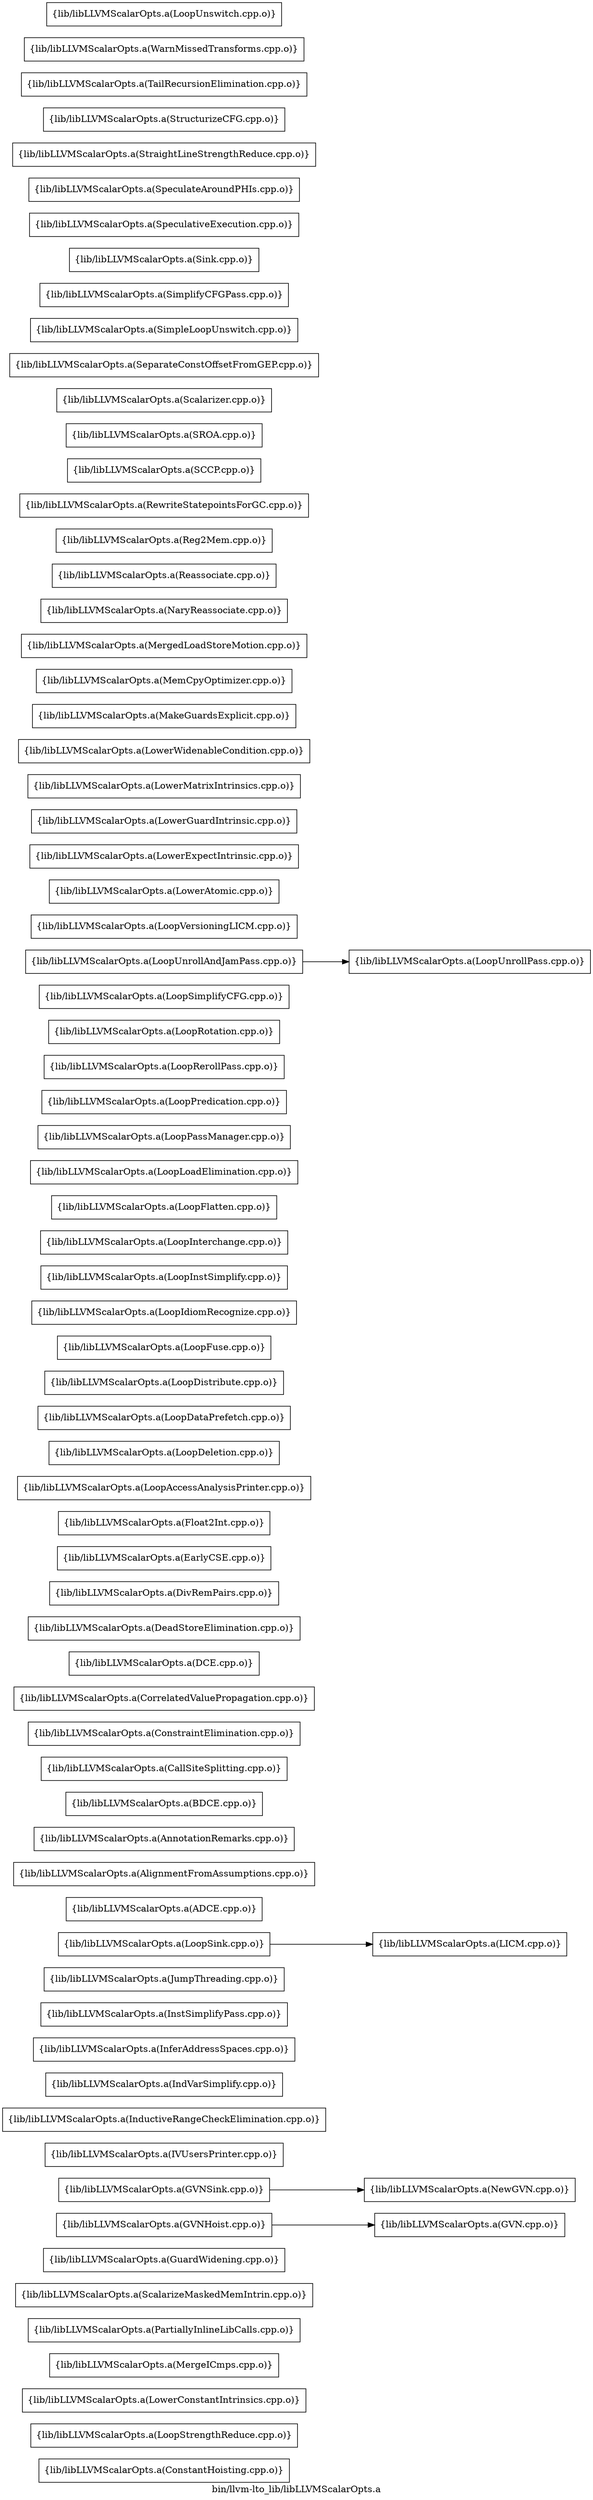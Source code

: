 digraph "bin/llvm-lto_lib/libLLVMScalarOpts.a" {
	label="bin/llvm-lto_lib/libLLVMScalarOpts.a";
	rankdir=LR;

	Node0x55f14bf04d68 [shape=record,shape=box,group=0,label="{lib/libLLVMScalarOpts.a(ConstantHoisting.cpp.o)}"];
	Node0x55f14bf254c8 [shape=record,shape=box,group=0,label="{lib/libLLVMScalarOpts.a(LoopStrengthReduce.cpp.o)}"];
	Node0x55f14bf13868 [shape=record,shape=box,group=0,label="{lib/libLLVMScalarOpts.a(LowerConstantIntrinsics.cpp.o)}"];
	Node0x55f14bf20c48 [shape=record,shape=box,group=0,label="{lib/libLLVMScalarOpts.a(MergeICmps.cpp.o)}"];
	Node0x55f14bf2b058 [shape=record,shape=box,group=0,label="{lib/libLLVMScalarOpts.a(PartiallyInlineLibCalls.cpp.o)}"];
	Node0x55f14bf092c8 [shape=record,shape=box,group=0,label="{lib/libLLVMScalarOpts.a(ScalarizeMaskedMemIntrin.cpp.o)}"];
	Node0x55f14bf05d58 [shape=record,shape=box,group=0,label="{lib/libLLVMScalarOpts.a(GuardWidening.cpp.o)}"];
	Node0x55f14bf06528 [shape=record,shape=box,group=0,label="{lib/libLLVMScalarOpts.a(GVN.cpp.o)}"];
	Node0x55f14bf06ca8 [shape=record,shape=box,group=0,label="{lib/libLLVMScalarOpts.a(GVNHoist.cpp.o)}"];
	Node0x55f14bf06ca8 -> Node0x55f14bf06528;
	Node0x55f14bf0c1f8 [shape=record,shape=box,group=0,label="{lib/libLLVMScalarOpts.a(GVNSink.cpp.o)}"];
	Node0x55f14bf0c1f8 -> Node0x55f14bf22228;
	Node0x55f14bf0cdd8 [shape=record,shape=box,group=0,label="{lib/libLLVMScalarOpts.a(IVUsersPrinter.cpp.o)}"];
	Node0x55f14bf0d198 [shape=record,shape=box,group=0,label="{lib/libLLVMScalarOpts.a(InductiveRangeCheckElimination.cpp.o)}"];
	Node0x55f14bf0df08 [shape=record,shape=box,group=0,label="{lib/libLLVMScalarOpts.a(IndVarSimplify.cpp.o)}"];
	Node0x55f14bf0dfa8 [shape=record,shape=box,group=0,label="{lib/libLLVMScalarOpts.a(InferAddressSpaces.cpp.o)}"];
	Node0x55f14bf0e4f8 [shape=record,shape=box,group=0,label="{lib/libLLVMScalarOpts.a(InstSimplifyPass.cpp.o)}"];
	Node0x55f14bf0a0d8 [shape=record,shape=box,group=0,label="{lib/libLLVMScalarOpts.a(JumpThreading.cpp.o)}"];
	Node0x55f14bf0a2b8 [shape=record,shape=box,group=0,label="{lib/libLLVMScalarOpts.a(LICM.cpp.o)}"];
	Node0x55f14bf0c108 [shape=record,shape=box,group=0,label="{lib/libLLVMScalarOpts.a(ADCE.cpp.o)}"];
	Node0x55f14bf0b988 [shape=record,shape=box,group=0,label="{lib/libLLVMScalarOpts.a(AlignmentFromAssumptions.cpp.o)}"];
	Node0x55f14bf05ee8 [shape=record,shape=box,group=0,label="{lib/libLLVMScalarOpts.a(AnnotationRemarks.cpp.o)}"];
	Node0x55f14bf06668 [shape=record,shape=box,group=0,label="{lib/libLLVMScalarOpts.a(BDCE.cpp.o)}"];
	Node0x55f14bf059e8 [shape=record,shape=box,group=0,label="{lib/libLLVMScalarOpts.a(CallSiteSplitting.cpp.o)}"];
	Node0x55f14bf05358 [shape=record,shape=box,group=0,label="{lib/libLLVMScalarOpts.a(ConstraintElimination.cpp.o)}"];
	Node0x55f14bf0e868 [shape=record,shape=box,group=0,label="{lib/libLLVMScalarOpts.a(CorrelatedValuePropagation.cpp.o)}"];
	Node0x55f14bf0d648 [shape=record,shape=box,group=0,label="{lib/libLLVMScalarOpts.a(DCE.cpp.o)}"];
	Node0x55f14bf0cf68 [shape=record,shape=box,group=0,label="{lib/libLLVMScalarOpts.a(DeadStoreElimination.cpp.o)}"];
	Node0x55f14bf0d1e8 [shape=record,shape=box,group=0,label="{lib/libLLVMScalarOpts.a(DivRemPairs.cpp.o)}"];
	Node0x55f14bf0c888 [shape=record,shape=box,group=0,label="{lib/libLLVMScalarOpts.a(EarlyCSE.cpp.o)}"];
	Node0x55f14bf0ba28 [shape=record,shape=box,group=0,label="{lib/libLLVMScalarOpts.a(Float2Int.cpp.o)}"];
	Node0x55f14bf175f8 [shape=record,shape=box,group=0,label="{lib/libLLVMScalarOpts.a(LoopAccessAnalysisPrinter.cpp.o)}"];
	Node0x55f14bf173c8 [shape=record,shape=box,group=0,label="{lib/libLLVMScalarOpts.a(LoopSink.cpp.o)}"];
	Node0x55f14bf173c8 -> Node0x55f14bf0a2b8;
	Node0x55f14bf16748 [shape=record,shape=box,group=0,label="{lib/libLLVMScalarOpts.a(LoopDeletion.cpp.o)}"];
	Node0x55f14bf16518 [shape=record,shape=box,group=0,label="{lib/libLLVMScalarOpts.a(LoopDataPrefetch.cpp.o)}"];
	Node0x55f14bf10b18 [shape=record,shape=box,group=0,label="{lib/libLLVMScalarOpts.a(LoopDistribute.cpp.o)}"];
	Node0x55f14bf10618 [shape=record,shape=box,group=0,label="{lib/libLLVMScalarOpts.a(LoopFuse.cpp.o)}"];
	Node0x55f14bf0ffd8 [shape=record,shape=box,group=0,label="{lib/libLLVMScalarOpts.a(LoopIdiomRecognize.cpp.o)}"];
	Node0x55f14bf0f768 [shape=record,shape=box,group=0,label="{lib/libLLVMScalarOpts.a(LoopInstSimplify.cpp.o)}"];
	Node0x55f14bf0f038 [shape=record,shape=box,group=0,label="{lib/libLLVMScalarOpts.a(LoopInterchange.cpp.o)}"];
	Node0x55f14bf138b8 [shape=record,shape=box,group=0,label="{lib/libLLVMScalarOpts.a(LoopFlatten.cpp.o)}"];
	Node0x55f14bf130e8 [shape=record,shape=box,group=0,label="{lib/libLLVMScalarOpts.a(LoopLoadElimination.cpp.o)}"];
	Node0x55f14bf230d8 [shape=record,shape=box,group=0,label="{lib/libLLVMScalarOpts.a(LoopPassManager.cpp.o)}"];
	Node0x55f14bf236c8 [shape=record,shape=box,group=0,label="{lib/libLLVMScalarOpts.a(LoopPredication.cpp.o)}"];
	Node0x55f14bf23948 [shape=record,shape=box,group=0,label="{lib/libLLVMScalarOpts.a(LoopRerollPass.cpp.o)}"];
	Node0x55f14bf26c88 [shape=record,shape=box,group=0,label="{lib/libLLVMScalarOpts.a(LoopRotation.cpp.o)}"];
	Node0x55f14bf26f58 [shape=record,shape=box,group=0,label="{lib/libLLVMScalarOpts.a(LoopSimplifyCFG.cpp.o)}"];
	Node0x55f14bf256f8 [shape=record,shape=box,group=0,label="{lib/libLLVMScalarOpts.a(LoopUnrollPass.cpp.o)}"];
	Node0x55f14bf26418 [shape=record,shape=box,group=0,label="{lib/libLLVMScalarOpts.a(LoopUnrollAndJamPass.cpp.o)}"];
	Node0x55f14bf26418 -> Node0x55f14bf256f8;
	Node0x55f14bf1f168 [shape=record,shape=box,group=0,label="{lib/libLLVMScalarOpts.a(LoopVersioningLICM.cpp.o)}"];
	Node0x55f14bf1f938 [shape=record,shape=box,group=0,label="{lib/libLLVMScalarOpts.a(LowerAtomic.cpp.o)}"];
	Node0x55f14bf12fa8 [shape=record,shape=box,group=0,label="{lib/libLLVMScalarOpts.a(LowerExpectIntrinsic.cpp.o)}"];
	Node0x55f14bf0ee08 [shape=record,shape=box,group=0,label="{lib/libLLVMScalarOpts.a(LowerGuardIntrinsic.cpp.o)}"];
	Node0x55f14bf0f948 [shape=record,shape=box,group=0,label="{lib/libLLVMScalarOpts.a(LowerMatrixIntrinsics.cpp.o)}"];
	Node0x55f14bf10668 [shape=record,shape=box,group=0,label="{lib/libLLVMScalarOpts.a(LowerWidenableCondition.cpp.o)}"];
	Node0x55f14bf0ff88 [shape=record,shape=box,group=0,label="{lib/libLLVMScalarOpts.a(MakeGuardsExplicit.cpp.o)}"];
	Node0x55f14bf10c58 [shape=record,shape=box,group=0,label="{lib/libLLVMScalarOpts.a(MemCpyOptimizer.cpp.o)}"];
	Node0x55f14bf21378 [shape=record,shape=box,group=0,label="{lib/libLLVMScalarOpts.a(MergedLoadStoreMotion.cpp.o)}"];
	Node0x55f14bf20658 [shape=record,shape=box,group=0,label="{lib/libLLVMScalarOpts.a(NaryReassociate.cpp.o)}"];
	Node0x55f14bf22228 [shape=record,shape=box,group=0,label="{lib/libLLVMScalarOpts.a(NewGVN.cpp.o)}"];
	Node0x55f14bf06e88 [shape=record,shape=box,group=0,label="{lib/libLLVMScalarOpts.a(Reassociate.cpp.o)}"];
	Node0x55f14bf06f28 [shape=record,shape=box,group=0,label="{lib/libLLVMScalarOpts.a(Reg2Mem.cpp.o)}"];
	Node0x55f14bf062a8 [shape=record,shape=box,group=0,label="{lib/libLLVMScalarOpts.a(RewriteStatepointsForGC.cpp.o)}"];
	Node0x55f14bf05628 [shape=record,shape=box,group=0,label="{lib/libLLVMScalarOpts.a(SCCP.cpp.o)}"];
	Node0x55f14bf049a8 [shape=record,shape=box,group=0,label="{lib/libLLVMScalarOpts.a(SROA.cpp.o)}"];
	Node0x55f14bf04ef8 [shape=record,shape=box,group=0,label="{lib/libLLVMScalarOpts.a(Scalarizer.cpp.o)}"];
	Node0x55f14bf087d8 [shape=record,shape=box,group=0,label="{lib/libLLVMScalarOpts.a(SeparateConstOffsetFromGEP.cpp.o)}"];
	Node0x55f14bf08e68 [shape=record,shape=box,group=0,label="{lib/libLLVMScalarOpts.a(SimpleLoopUnswitch.cpp.o)}"];
	Node0x55f14bf08148 [shape=record,shape=box,group=0,label="{lib/libLLVMScalarOpts.a(SimplifyCFGPass.cpp.o)}"];
	Node0x55f14bf19da8 [shape=record,shape=box,group=0,label="{lib/libLLVMScalarOpts.a(Sink.cpp.o)}"];
	Node0x55f14bf1aa78 [shape=record,shape=box,group=0,label="{lib/libLLVMScalarOpts.a(SpeculativeExecution.cpp.o)}"];
	Node0x55f14bf16e28 [shape=record,shape=box,group=0,label="{lib/libLLVMScalarOpts.a(SpeculateAroundPHIs.cpp.o)}"];
	Node0x55f14bf161a8 [shape=record,shape=box,group=0,label="{lib/libLLVMScalarOpts.a(StraightLineStrengthReduce.cpp.o)}"];
	Node0x55f14bf16b58 [shape=record,shape=box,group=0,label="{lib/libLLVMScalarOpts.a(StructurizeCFG.cpp.o)}"];
	Node0x55f14bf18458 [shape=record,shape=box,group=0,label="{lib/libLLVMScalarOpts.a(TailRecursionElimination.cpp.o)}"];
	Node0x55f14bf17648 [shape=record,shape=box,group=0,label="{lib/libLLVMScalarOpts.a(WarnMissedTransforms.cpp.o)}"];
	Node0x55f14bf1f618 [shape=record,shape=box,group=0,label="{lib/libLLVMScalarOpts.a(LoopUnswitch.cpp.o)}"];
}
